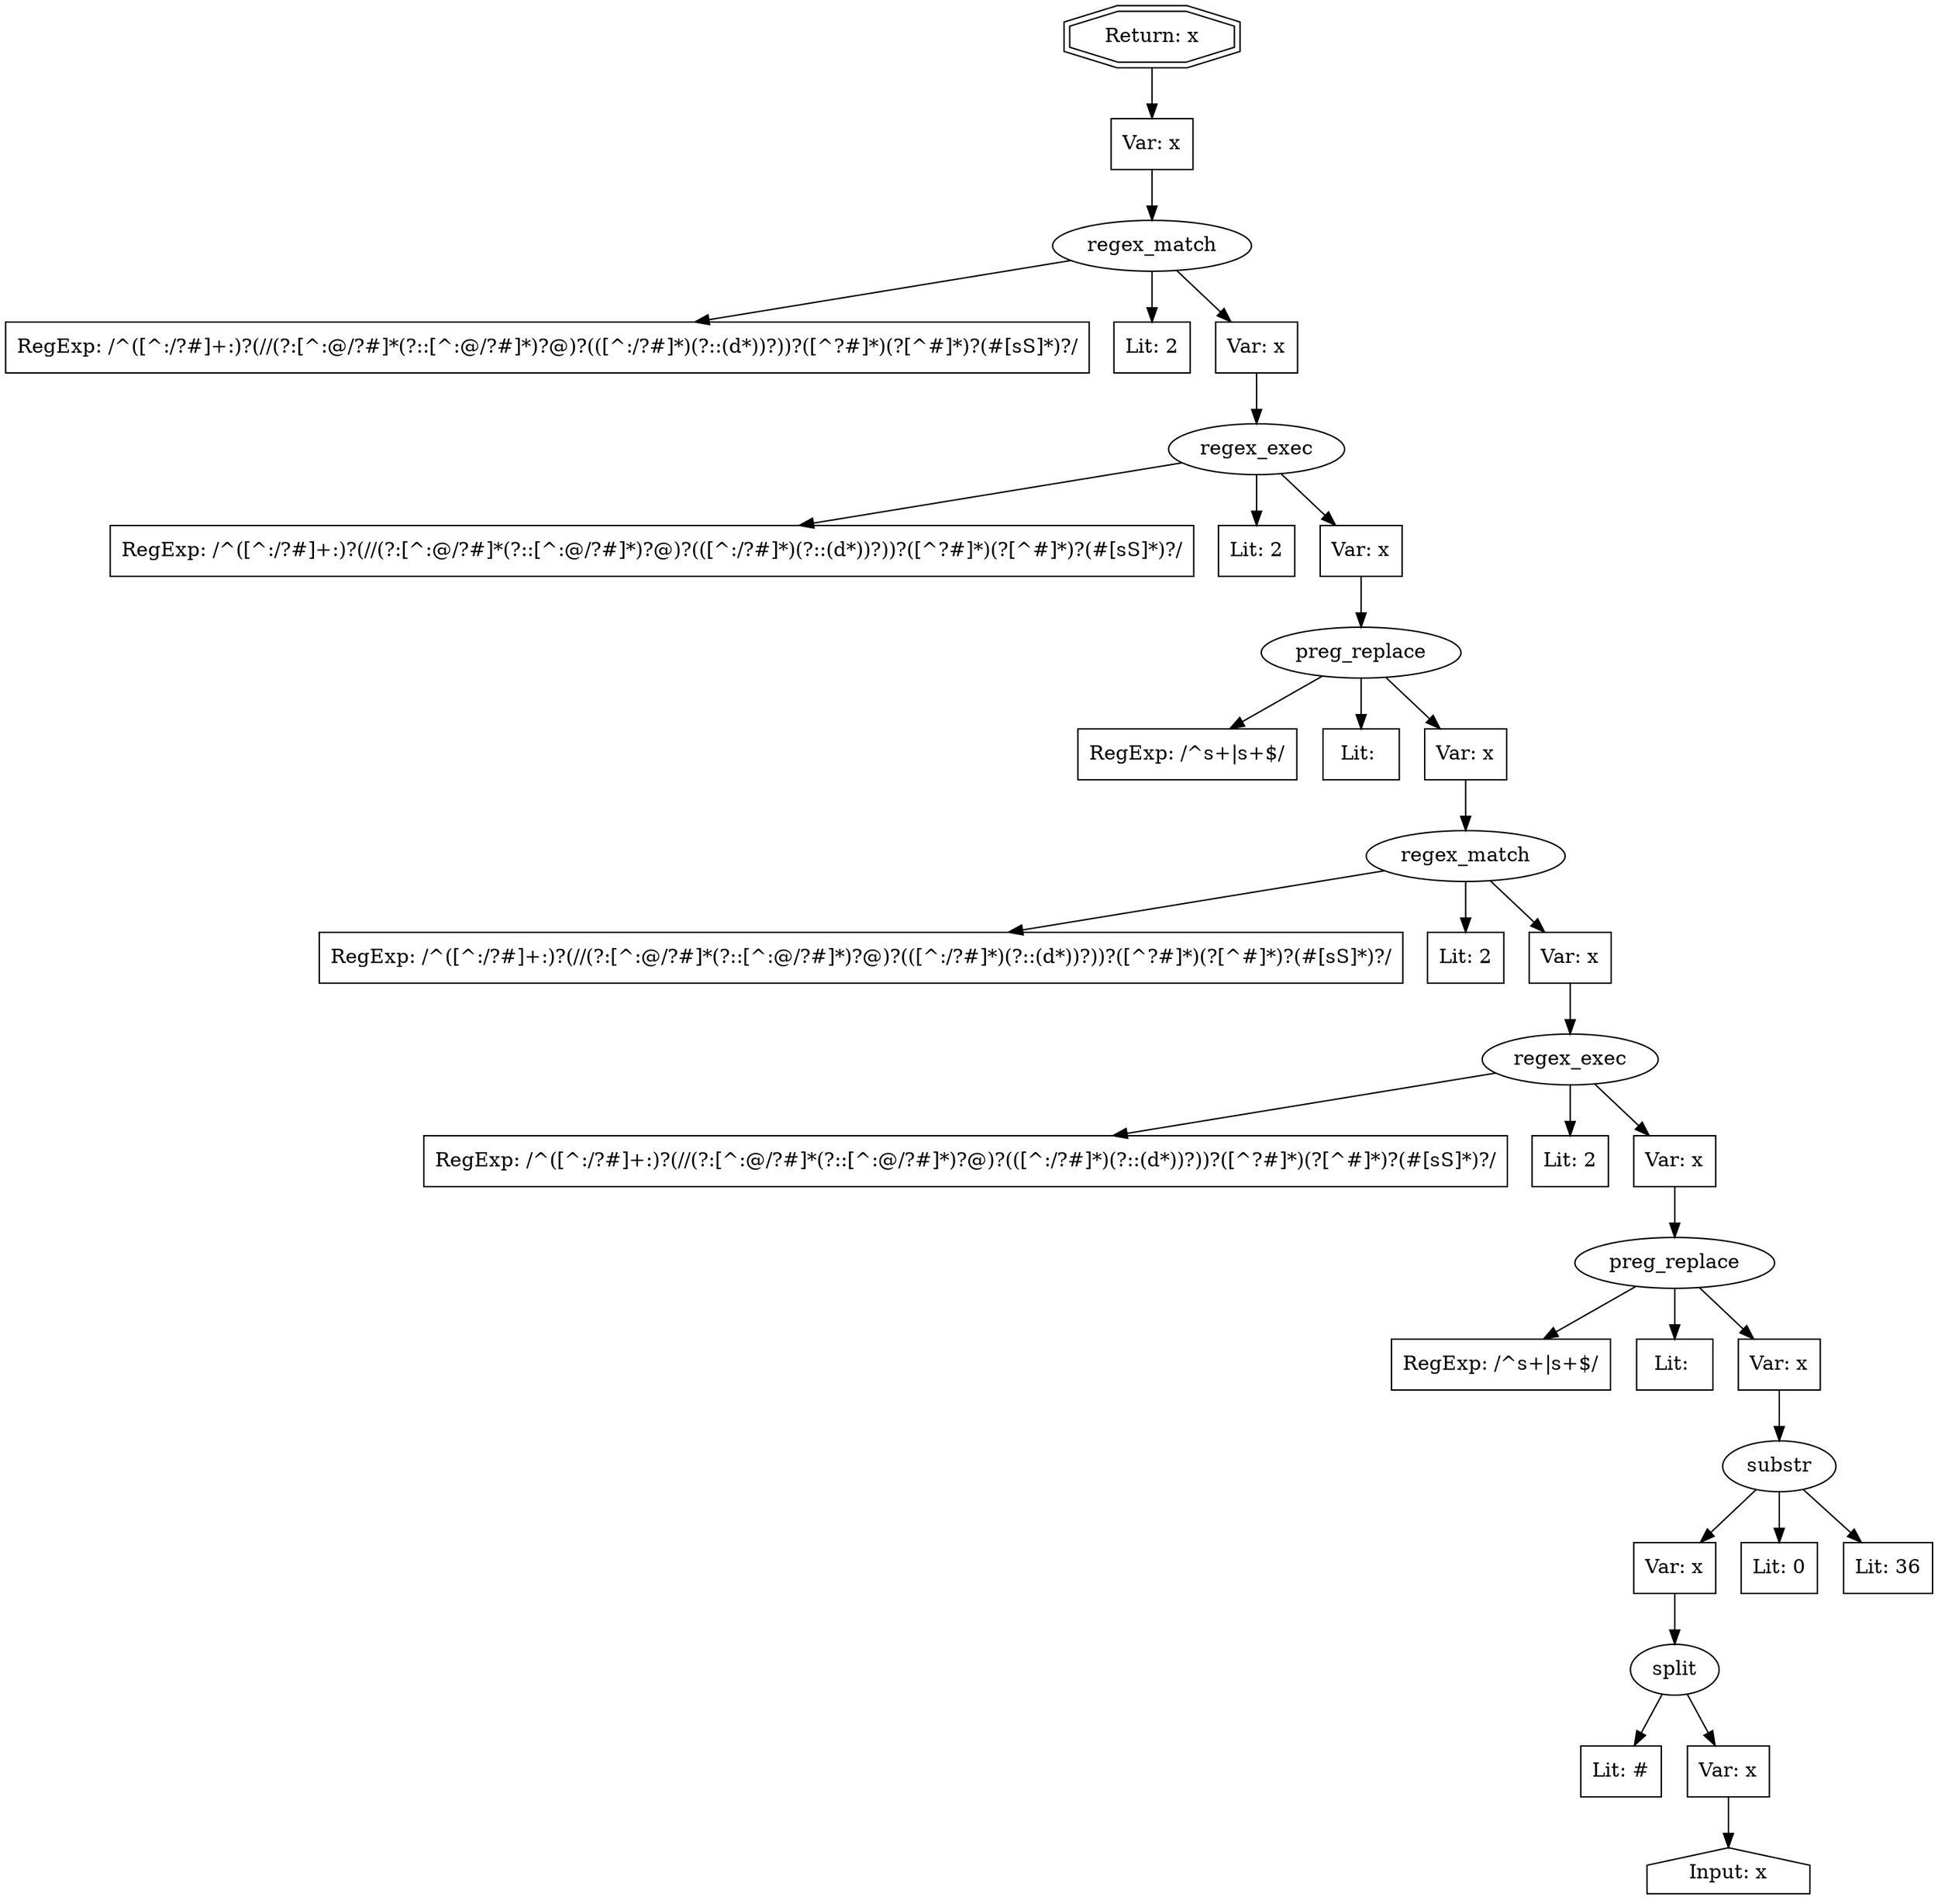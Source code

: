// Finding: b5542aad-1c06-451a-82e5-8fa84d2028e9
// Finding.url: https://www.example221.com/us/en/aco/home.html#taintfoxLog('50411bdeba5747daba3d8077d0913b12')
// Finding.parentloc: https://www.example221.com/us/en/aco/home.html#taintfoxLog('50411bdeba5747daba3d8077d0913b12')
// Finding.domain: www.example221.com
// Finding.base_domain: example221.com
// Finding.source: location.href
// Finding.sink: script.text
// Sanitizer.score: 2
// Sanitizer.name: e
// Sanitizer.location: https://www.example221.com/etc/designs/aircanada/scripts/library/polyfill-es5.20212262253.js - e:743:25326
// Finding.begin: 11918
// Finding.end: 11937
// Finding.original_uuid: dd7a827d-29bb-4ce9-aa03-7b72b347d378
// Finding.TwentyFiveMillionFlowsId: 1891677189
// Finding.script: https://www.example221.com/assets/eccba2b19e32edec2065f3c335af8c367001194a011
// Finding.line: 20
// Exploit.uuid: 50411bde-ba57-47da-ba3d-8077d0913b12
// Exploit.success: false
// Exploit.status: validated
// Exploit.method: C
// Exploit.type: js
// Exploit.token: 
// Exploit.content: 
// Exploit.quote_type: None
// Exploit.tag: None
// Exploit.break_out: 
// Exploit.break_in: 
// Exploit.payload: taintfoxLog(1)
// Exploit.begin_taint_url: 0
// Exploit.end_taint_url: 6
// Exploit.replace_begin_url: 45
// Exploit.replace_end_url: 45
// Exploit.replace_begin_param: 21
// Exploit.replace_end_param: 21
// Issues.LargestEncodeAttrStringChain: 0
// Issues.LargestTextFragmentEncodeChainLength: 0
// Issues.HasApproximation: false
// Issues.HasMissingImplementation: false
// Issues.HasInfiniteRegexWithFunctionReplacer: false
// Issues.MergedSplitAndJoins: false
// Issues.HasUrlInRhsOfReplace: false
// Issues.HasUrlInLhsOfReplace: false
// Issues.HasCookieValueInLhsOfreplace: false
// Issues.HasCookieValueInRhsOfreplace: false
// Issues.HasCookieValueInMatchPattern: false
// Issues.HasCookieValueInExecPattern: false
// Issues.RemovedLRConcats: true
// Issues.RemovedReplaceArtifacts: false
// Issues.HasUrlInMatchPattern: false
// Issues.HasUrlInExecPattern: false
// Issues.RemovedNOPreplaces: false
// Issues.Known_sanitizer: false
// DepGraph.hash: -2002230913
// DepGraph.sanitizer_hash: 1454608930
// Removed LR concats 
// Removed LR concats 
digraph cfg {
n0 [shape=house, label="Input: x"];
n1 [shape=ellipse, label="split"];
n2 [shape=box, label="Lit: #"];
n3 [shape=box, label="Var: x"];
n4 [shape=ellipse, label="substr"];
n5 [shape=box, label="Var: x"];
n6 [shape=box, label="Lit: 0"];
n7 [shape=box, label="Lit: 36"];
n8 [shape=ellipse, label="preg_replace"];
n9 [shape=box, label="RegExp: /^\s+|\s+$/"];
n10 [shape=box, label="Lit: "];
n11 [shape=box, label="Var: x"];
n12 [shape=ellipse, label="regex_exec"];
n13 [shape=box, label="RegExp: /^([^:\/?#]+:)?(\/\/(?:[^:@\/?#]*(?::[^:@\/?#]*)?@)?(([^:\/?#]*)(?::(\d*))?))?([^?#]*)(\?[^#]*)?(#[\s\S]*)?/"];
n14 [shape=box, label="Lit: 2"];
n15 [shape=box, label="Var: x"];
n16 [shape=ellipse, label="regex_match"];
n17 [shape=box, label="RegExp: /^([^:\/?#]+:)?(\/\/(?:[^:@\/?#]*(?::[^:@\/?#]*)?@)?(([^:\/?#]*)(?::(\d*))?))?([^?#]*)(\?[^#]*)?(#[\s\S]*)?/"];
n18 [shape=box, label="Lit: 2"];
n19 [shape=box, label="Var: x"];
n20 [shape=ellipse, label="preg_replace"];
n21 [shape=box, label="RegExp: /^\s+|\s+$/"];
n22 [shape=box, label="Lit: "];
n23 [shape=box, label="Var: x"];
n24 [shape=ellipse, label="regex_exec"];
n25 [shape=box, label="RegExp: /^([^:\/?#]+:)?(\/\/(?:[^:@\/?#]*(?::[^:@\/?#]*)?@)?(([^:\/?#]*)(?::(\d*))?))?([^?#]*)(\?[^#]*)?(#[\s\S]*)?/"];
n26 [shape=box, label="Lit: 2"];
n27 [shape=box, label="Var: x"];
n28 [shape=ellipse, label="regex_match"];
n29 [shape=box, label="RegExp: /^([^:\/?#]+:)?(\/\/(?:[^:@\/?#]*(?::[^:@\/?#]*)?@)?(([^:\/?#]*)(?::(\d*))?))?([^?#]*)(\?[^#]*)?(#[\s\S]*)?/"];
n30 [shape=box, label="Lit: 2"];
n31 [shape=box, label="Var: x"];
n32 [shape=box, label="Var: x"];
n33 [shape=doubleoctagon, label="Return: x"];
n3 -> n0;
n1 -> n2;
n1 -> n3;
n5 -> n1;
n4 -> n5;
n4 -> n6;
n4 -> n7;
n11 -> n4;
n8 -> n9;
n8 -> n10;
n8 -> n11;
n15 -> n8;
n12 -> n13;
n12 -> n14;
n12 -> n15;
n19 -> n12;
n16 -> n17;
n16 -> n18;
n16 -> n19;
n23 -> n16;
n20 -> n21;
n20 -> n22;
n20 -> n23;
n27 -> n20;
n24 -> n25;
n24 -> n26;
n24 -> n27;
n31 -> n24;
n28 -> n29;
n28 -> n30;
n28 -> n31;
n32 -> n28;
n33 -> n32;
}